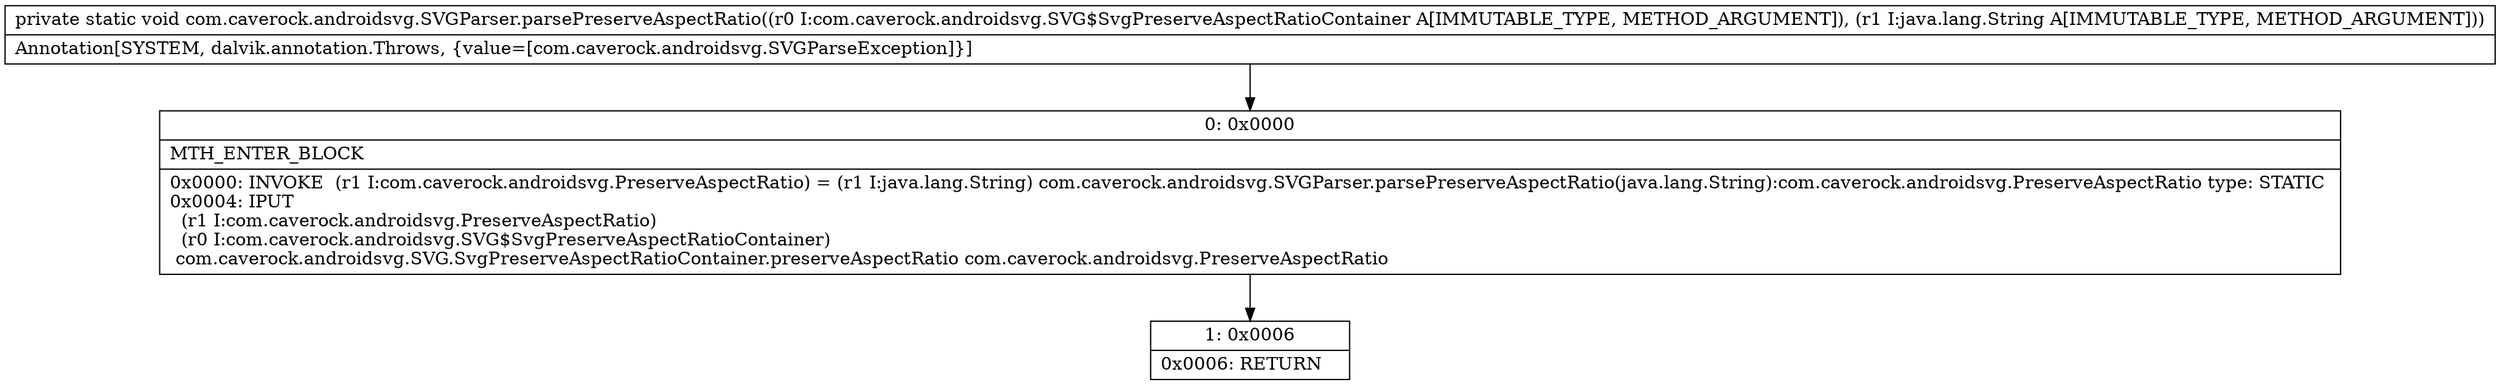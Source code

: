 digraph "CFG forcom.caverock.androidsvg.SVGParser.parsePreserveAspectRatio(Lcom\/caverock\/androidsvg\/SVG$SvgPreserveAspectRatioContainer;Ljava\/lang\/String;)V" {
Node_0 [shape=record,label="{0\:\ 0x0000|MTH_ENTER_BLOCK\l|0x0000: INVOKE  (r1 I:com.caverock.androidsvg.PreserveAspectRatio) = (r1 I:java.lang.String) com.caverock.androidsvg.SVGParser.parsePreserveAspectRatio(java.lang.String):com.caverock.androidsvg.PreserveAspectRatio type: STATIC \l0x0004: IPUT  \l  (r1 I:com.caverock.androidsvg.PreserveAspectRatio)\l  (r0 I:com.caverock.androidsvg.SVG$SvgPreserveAspectRatioContainer)\l com.caverock.androidsvg.SVG.SvgPreserveAspectRatioContainer.preserveAspectRatio com.caverock.androidsvg.PreserveAspectRatio \l}"];
Node_1 [shape=record,label="{1\:\ 0x0006|0x0006: RETURN   \l}"];
MethodNode[shape=record,label="{private static void com.caverock.androidsvg.SVGParser.parsePreserveAspectRatio((r0 I:com.caverock.androidsvg.SVG$SvgPreserveAspectRatioContainer A[IMMUTABLE_TYPE, METHOD_ARGUMENT]), (r1 I:java.lang.String A[IMMUTABLE_TYPE, METHOD_ARGUMENT]))  | Annotation[SYSTEM, dalvik.annotation.Throws, \{value=[com.caverock.androidsvg.SVGParseException]\}]\l}"];
MethodNode -> Node_0;
Node_0 -> Node_1;
}

